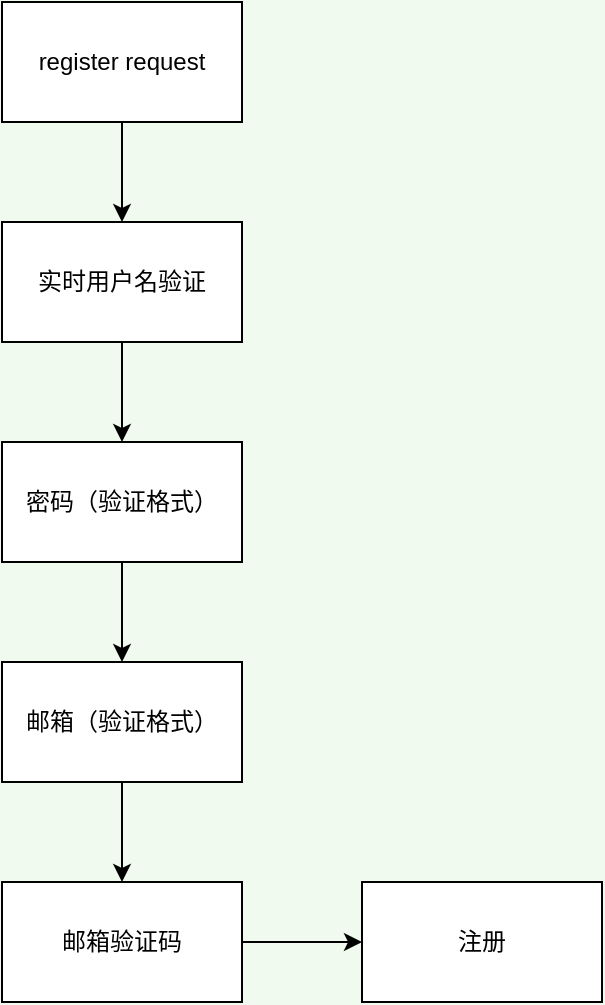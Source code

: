 <mxfile version="20.5.1" type="device"><diagram id="oCW7zFYgeJr844bFgf2T" name="第 1 页"><mxGraphModel dx="965" dy="666" grid="1" gridSize="10" guides="1" tooltips="1" connect="1" arrows="1" fold="1" page="1" pageScale="1" pageWidth="3300" pageHeight="4681" background="#F1FAEE" math="0" shadow="0"><root><mxCell id="0"/><mxCell id="1" parent="0"/><mxCell id="XoJKZjsndz68Pd7aXxiO-3" style="edgeStyle=orthogonalEdgeStyle;rounded=0;orthogonalLoop=1;jettySize=auto;html=1;" edge="1" parent="1" source="XoJKZjsndz68Pd7aXxiO-1" target="XoJKZjsndz68Pd7aXxiO-2"><mxGeometry relative="1" as="geometry"/></mxCell><mxCell id="XoJKZjsndz68Pd7aXxiO-1" value="register request" style="rounded=0;whiteSpace=wrap;html=1;" vertex="1" parent="1"><mxGeometry x="170" y="50" width="120" height="60" as="geometry"/></mxCell><mxCell id="XoJKZjsndz68Pd7aXxiO-5" value="" style="edgeStyle=orthogonalEdgeStyle;rounded=0;orthogonalLoop=1;jettySize=auto;html=1;" edge="1" parent="1" source="XoJKZjsndz68Pd7aXxiO-2" target="XoJKZjsndz68Pd7aXxiO-4"><mxGeometry relative="1" as="geometry"/></mxCell><mxCell id="XoJKZjsndz68Pd7aXxiO-2" value="实时用户名验证" style="rounded=0;whiteSpace=wrap;html=1;" vertex="1" parent="1"><mxGeometry x="170" y="160" width="120" height="60" as="geometry"/></mxCell><mxCell id="XoJKZjsndz68Pd7aXxiO-7" value="" style="edgeStyle=orthogonalEdgeStyle;rounded=0;orthogonalLoop=1;jettySize=auto;html=1;" edge="1" parent="1" source="XoJKZjsndz68Pd7aXxiO-4" target="XoJKZjsndz68Pd7aXxiO-6"><mxGeometry relative="1" as="geometry"/></mxCell><mxCell id="XoJKZjsndz68Pd7aXxiO-4" value="密码（验证格式）" style="whiteSpace=wrap;html=1;rounded=0;" vertex="1" parent="1"><mxGeometry x="170" y="270" width="120" height="60" as="geometry"/></mxCell><mxCell id="XoJKZjsndz68Pd7aXxiO-9" value="" style="edgeStyle=orthogonalEdgeStyle;rounded=0;orthogonalLoop=1;jettySize=auto;html=1;" edge="1" parent="1" source="XoJKZjsndz68Pd7aXxiO-6" target="XoJKZjsndz68Pd7aXxiO-8"><mxGeometry relative="1" as="geometry"/></mxCell><mxCell id="XoJKZjsndz68Pd7aXxiO-6" value="邮箱（验证格式）" style="whiteSpace=wrap;html=1;rounded=0;" vertex="1" parent="1"><mxGeometry x="170" y="380" width="120" height="60" as="geometry"/></mxCell><mxCell id="XoJKZjsndz68Pd7aXxiO-11" style="edgeStyle=orthogonalEdgeStyle;rounded=0;orthogonalLoop=1;jettySize=auto;html=1;exitX=1;exitY=0.5;exitDx=0;exitDy=0;" edge="1" parent="1" source="XoJKZjsndz68Pd7aXxiO-8" target="XoJKZjsndz68Pd7aXxiO-10"><mxGeometry relative="1" as="geometry"/></mxCell><mxCell id="XoJKZjsndz68Pd7aXxiO-8" value="邮箱验证码" style="whiteSpace=wrap;html=1;rounded=0;" vertex="1" parent="1"><mxGeometry x="170" y="490" width="120" height="60" as="geometry"/></mxCell><mxCell id="XoJKZjsndz68Pd7aXxiO-10" value="注册" style="whiteSpace=wrap;html=1;rounded=0;" vertex="1" parent="1"><mxGeometry x="350" y="490" width="120" height="60" as="geometry"/></mxCell></root></mxGraphModel></diagram></mxfile>